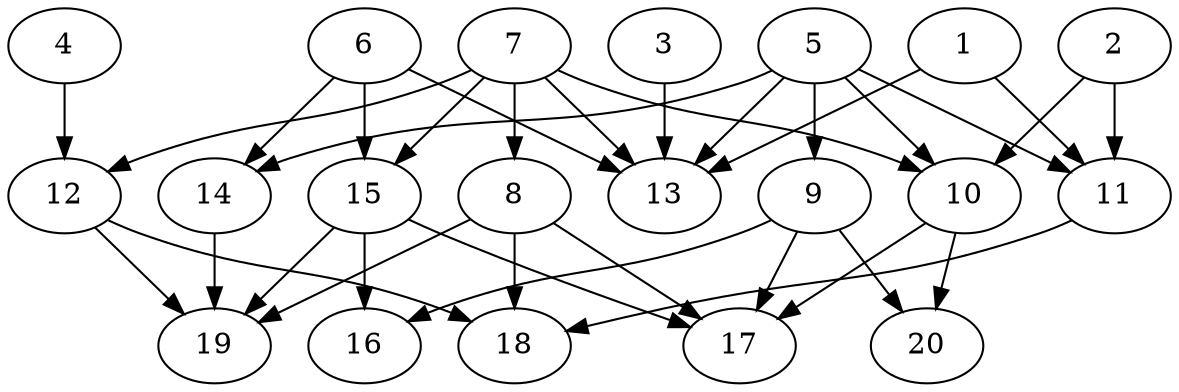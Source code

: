 // DAG automatically generated by daggen at Tue Jul 23 14:23:30 2019
// ./daggen --dot -n 20 --ccr 0.5 --fat 0.6 --regular 0.5 --density 0.6 --mindata 5242880 --maxdata 52428800 
digraph G {
  1 [size="65839104", alpha="0.05", expect_size="32919552"] 
  1 -> 11 [size ="32919552"]
  1 -> 13 [size ="32919552"]
  2 [size="57096192", alpha="0.08", expect_size="28548096"] 
  2 -> 10 [size ="28548096"]
  2 -> 11 [size ="28548096"]
  3 [size="78721024", alpha="0.19", expect_size="39360512"] 
  3 -> 13 [size ="39360512"]
  4 [size="97961984", alpha="0.11", expect_size="48980992"] 
  4 -> 12 [size ="48980992"]
  5 [size="78163968", alpha="0.15", expect_size="39081984"] 
  5 -> 9 [size ="39081984"]
  5 -> 10 [size ="39081984"]
  5 -> 11 [size ="39081984"]
  5 -> 13 [size ="39081984"]
  5 -> 14 [size ="39081984"]
  6 [size="96901120", alpha="0.08", expect_size="48450560"] 
  6 -> 13 [size ="48450560"]
  6 -> 14 [size ="48450560"]
  6 -> 15 [size ="48450560"]
  7 [size="103673856", alpha="0.02", expect_size="51836928"] 
  7 -> 8 [size ="51836928"]
  7 -> 10 [size ="51836928"]
  7 -> 12 [size ="51836928"]
  7 -> 13 [size ="51836928"]
  7 -> 15 [size ="51836928"]
  8 [size="35805184", alpha="0.16", expect_size="17902592"] 
  8 -> 17 [size ="17902592"]
  8 -> 18 [size ="17902592"]
  8 -> 19 [size ="17902592"]
  9 [size="72214528", alpha="0.11", expect_size="36107264"] 
  9 -> 16 [size ="36107264"]
  9 -> 17 [size ="36107264"]
  9 -> 20 [size ="36107264"]
  10 [size="40316928", alpha="0.08", expect_size="20158464"] 
  10 -> 17 [size ="20158464"]
  10 -> 20 [size ="20158464"]
  11 [size="93530112", alpha="0.17", expect_size="46765056"] 
  11 -> 18 [size ="46765056"]
  12 [size="24858624", alpha="0.06", expect_size="12429312"] 
  12 -> 18 [size ="12429312"]
  12 -> 19 [size ="12429312"]
  13 [size="60659712", alpha="0.10", expect_size="30329856"] 
  14 [size="54249472", alpha="0.19", expect_size="27124736"] 
  14 -> 19 [size ="27124736"]
  15 [size="10547200", alpha="0.05", expect_size="5273600"] 
  15 -> 16 [size ="5273600"]
  15 -> 17 [size ="5273600"]
  15 -> 19 [size ="5273600"]
  16 [size="79626240", alpha="0.04", expect_size="39813120"] 
  17 [size="24367104", alpha="0.19", expect_size="12183552"] 
  18 [size="33255424", alpha="0.01", expect_size="16627712"] 
  19 [size="14219264", alpha="0.17", expect_size="7109632"] 
  20 [size="68345856", alpha="0.07", expect_size="34172928"] 
}
